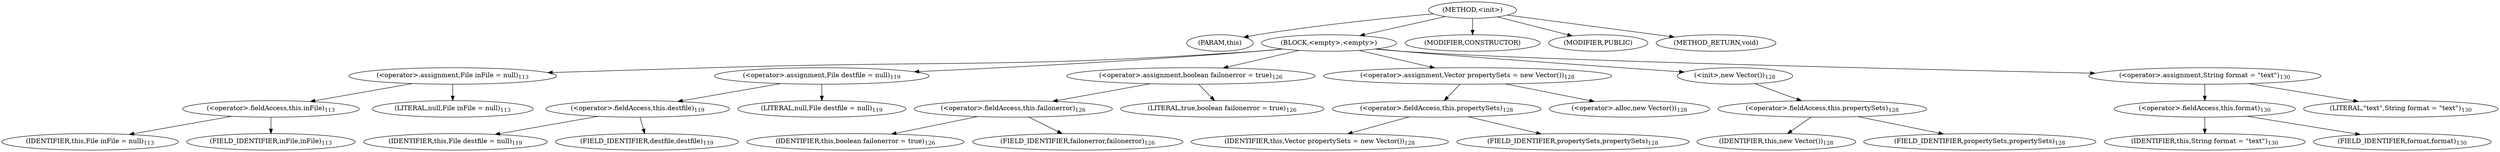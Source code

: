 digraph "&lt;init&gt;" {  
"1011" [label = <(METHOD,&lt;init&gt;)> ]
"1012" [label = <(PARAM,this)> ]
"1013" [label = <(BLOCK,&lt;empty&gt;,&lt;empty&gt;)> ]
"1014" [label = <(&lt;operator&gt;.assignment,File inFile = null)<SUB>113</SUB>> ]
"1015" [label = <(&lt;operator&gt;.fieldAccess,this.inFile)<SUB>113</SUB>> ]
"1016" [label = <(IDENTIFIER,this,File inFile = null)<SUB>113</SUB>> ]
"1017" [label = <(FIELD_IDENTIFIER,inFile,inFile)<SUB>113</SUB>> ]
"1018" [label = <(LITERAL,null,File inFile = null)<SUB>113</SUB>> ]
"1019" [label = <(&lt;operator&gt;.assignment,File destfile = null)<SUB>119</SUB>> ]
"1020" [label = <(&lt;operator&gt;.fieldAccess,this.destfile)<SUB>119</SUB>> ]
"1021" [label = <(IDENTIFIER,this,File destfile = null)<SUB>119</SUB>> ]
"1022" [label = <(FIELD_IDENTIFIER,destfile,destfile)<SUB>119</SUB>> ]
"1023" [label = <(LITERAL,null,File destfile = null)<SUB>119</SUB>> ]
"1024" [label = <(&lt;operator&gt;.assignment,boolean failonerror = true)<SUB>126</SUB>> ]
"1025" [label = <(&lt;operator&gt;.fieldAccess,this.failonerror)<SUB>126</SUB>> ]
"1026" [label = <(IDENTIFIER,this,boolean failonerror = true)<SUB>126</SUB>> ]
"1027" [label = <(FIELD_IDENTIFIER,failonerror,failonerror)<SUB>126</SUB>> ]
"1028" [label = <(LITERAL,true,boolean failonerror = true)<SUB>126</SUB>> ]
"1029" [label = <(&lt;operator&gt;.assignment,Vector propertySets = new Vector())<SUB>128</SUB>> ]
"1030" [label = <(&lt;operator&gt;.fieldAccess,this.propertySets)<SUB>128</SUB>> ]
"1031" [label = <(IDENTIFIER,this,Vector propertySets = new Vector())<SUB>128</SUB>> ]
"1032" [label = <(FIELD_IDENTIFIER,propertySets,propertySets)<SUB>128</SUB>> ]
"1033" [label = <(&lt;operator&gt;.alloc,new Vector())<SUB>128</SUB>> ]
"1034" [label = <(&lt;init&gt;,new Vector())<SUB>128</SUB>> ]
"1035" [label = <(&lt;operator&gt;.fieldAccess,this.propertySets)<SUB>128</SUB>> ]
"1036" [label = <(IDENTIFIER,this,new Vector())<SUB>128</SUB>> ]
"1037" [label = <(FIELD_IDENTIFIER,propertySets,propertySets)<SUB>128</SUB>> ]
"1038" [label = <(&lt;operator&gt;.assignment,String format = &quot;text&quot;)<SUB>130</SUB>> ]
"1039" [label = <(&lt;operator&gt;.fieldAccess,this.format)<SUB>130</SUB>> ]
"1040" [label = <(IDENTIFIER,this,String format = &quot;text&quot;)<SUB>130</SUB>> ]
"1041" [label = <(FIELD_IDENTIFIER,format,format)<SUB>130</SUB>> ]
"1042" [label = <(LITERAL,&quot;text&quot;,String format = &quot;text&quot;)<SUB>130</SUB>> ]
"1043" [label = <(MODIFIER,CONSTRUCTOR)> ]
"1044" [label = <(MODIFIER,PUBLIC)> ]
"1045" [label = <(METHOD_RETURN,void)> ]
  "1011" -> "1012" 
  "1011" -> "1013" 
  "1011" -> "1043" 
  "1011" -> "1044" 
  "1011" -> "1045" 
  "1013" -> "1014" 
  "1013" -> "1019" 
  "1013" -> "1024" 
  "1013" -> "1029" 
  "1013" -> "1034" 
  "1013" -> "1038" 
  "1014" -> "1015" 
  "1014" -> "1018" 
  "1015" -> "1016" 
  "1015" -> "1017" 
  "1019" -> "1020" 
  "1019" -> "1023" 
  "1020" -> "1021" 
  "1020" -> "1022" 
  "1024" -> "1025" 
  "1024" -> "1028" 
  "1025" -> "1026" 
  "1025" -> "1027" 
  "1029" -> "1030" 
  "1029" -> "1033" 
  "1030" -> "1031" 
  "1030" -> "1032" 
  "1034" -> "1035" 
  "1035" -> "1036" 
  "1035" -> "1037" 
  "1038" -> "1039" 
  "1038" -> "1042" 
  "1039" -> "1040" 
  "1039" -> "1041" 
}
